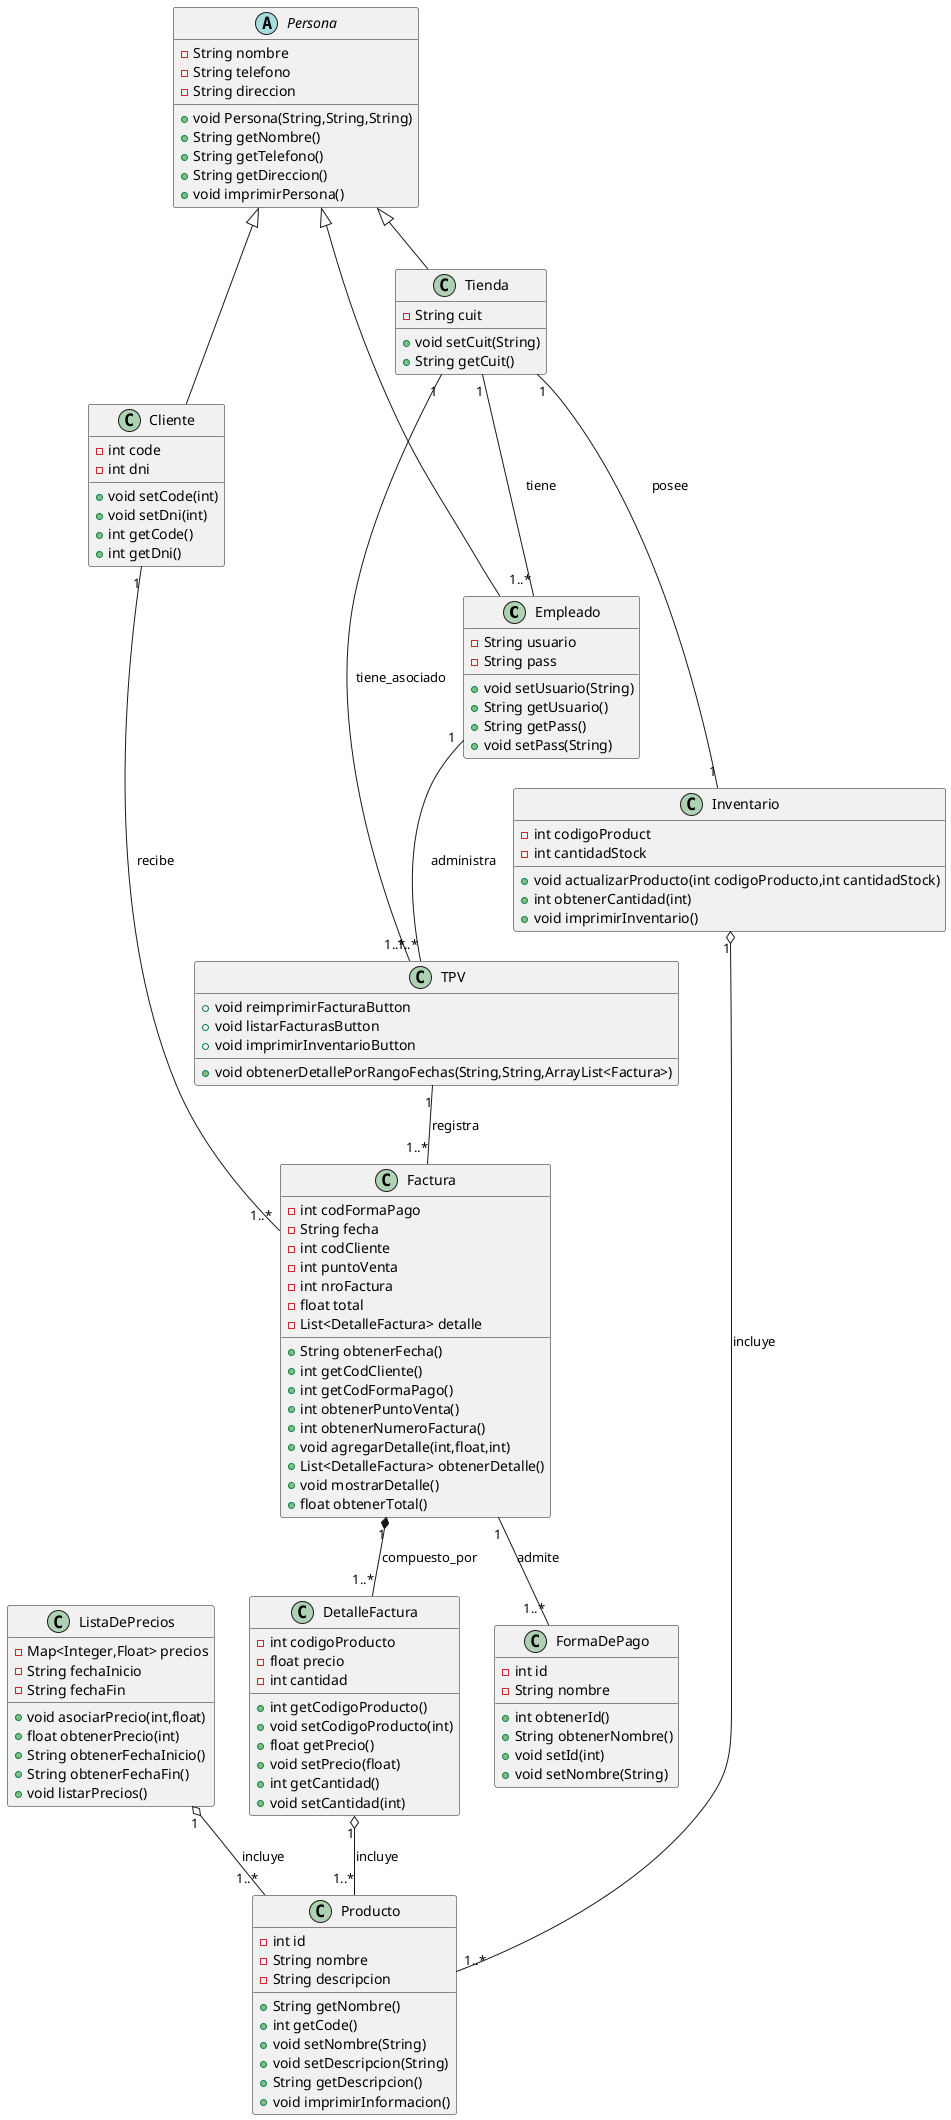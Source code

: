 @startuml
class Empleado {
- String usuario
- String pass
+ void setUsuario(String)
+ String getUsuario()
+ String getPass()
+ void setPass(String)
}

class Cliente {
- int code
- int dni
+ void setCode(int)
+ void setDni(int)
+ int getCode()
+ int getDni()
}

class TPV {
+ void reimprimirFacturaButton
+ void listarFacturasButton
+ void imprimirInventarioButton
+ void obtenerDetallePorRangoFechas(String,String,ArrayList<Factura>)

}

class ListaDePrecios {
- Map<Integer,Float> precios
- String fechaInicio
- String fechaFin
+ void asociarPrecio(int,float)
+ float obtenerPrecio(int)
+ String obtenerFechaInicio()
+ String obtenerFechaFin()
+ void listarPrecios()
}

class DetalleFactura {
- int codigoProducto
- float precio
- int cantidad
+ int getCodigoProducto()
+ void setCodigoProducto(int)
+ float getPrecio()
+ void setPrecio(float)
+ int getCantidad()
+ void setCantidad(int)
}

class Producto {
- int id
- String nombre
- String descripcion
+ String getNombre()
+ int getCode()
+ void setNombre(String)
+ void setDescripcion(String)
+ String getDescripcion()
+ void imprimirInformacion()
}

abstract class Persona {
- String nombre
- String telefono
- String direccion
+ void Persona(String,String,String)
+ String getNombre()
+ String getTelefono()
+ String getDireccion()
+ void imprimirPersona()
}
class Inventario {
-int codigoProduct
-int cantidadStock
+ void actualizarProducto(int codigoProducto,int cantidadStock)
+ int obtenerCantidad(int)
+ void imprimirInventario()
}
class FormaDePago {
- int id
- String nombre
+ int obtenerId()
+ String obtenerNombre()
+ void setId(int)
+ void setNombre(String)
}
class Factura {
- int codFormaPago
- String fecha
- int codCliente
- int puntoVenta
- int nroFactura
- float total
- List<DetalleFactura> detalle
+ String obtenerFecha()
+ int getCodCliente()
+ int getCodFormaPago()
+ int obtenerPuntoVenta()
+ int obtenerNumeroFactura()
+ void agregarDetalle(int,float,int)
+ List<DetalleFactura> obtenerDetalle()
+ void mostrarDetalle()
+ float obtenerTotal()
}

class Tienda {
- String cuit
+ void setCuit(String)
+ String getCuit()
}

Persona <|-- Empleado
Persona <|-- Cliente
Persona <|-- Tienda

Tienda "1" -- "1..*" Empleado : tiene
Cliente "1" -- "1..*" Factura  : recibe
Empleado"1" -- "1..*" TPV  : administra
Factura "1" *-- "1..*" DetalleFactura: compuesto_por

DetalleFactura "1" o-- "1..*" Producto: incluye
Factura "1" -- "1..*" FormaDePago: admite
ListaDePrecios "1" o-- "1..*" Producto: incluye
Inventario "1" o-- "1..*" Producto : incluye
TPV "1" -- "1..*" Factura : registra

Tienda "1" -- "1..*" TPV : tiene_asociado
Tienda "1" -- "1" Inventario : posee
@enduml